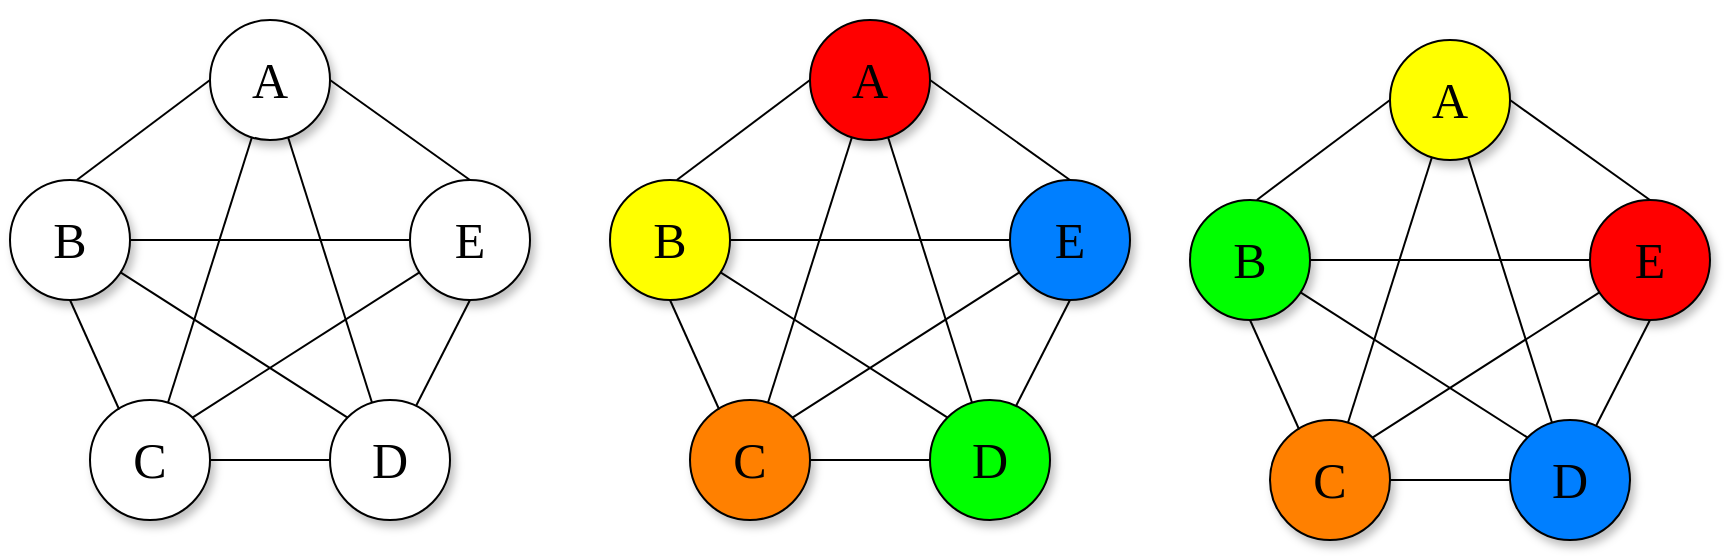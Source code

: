 <mxfile version="12.5.5" type="device"><diagram name="Page-1" id="42789a77-a242-8287-6e28-9cd8cfd52e62"><mxGraphModel dx="915" dy="399" grid="1" gridSize="10" guides="1" tooltips="1" connect="1" arrows="1" fold="1" page="1" pageScale="1" pageWidth="1100" pageHeight="850" background="#ffffff" math="0" shadow="0"><root><mxCell id="0"/><mxCell id="1" parent="0"/><mxCell id="1ea317790d2ca983-1" value="&lt;div&gt;&lt;p style=&quot;font-size: 25px&quot;&gt;&lt;font style=&quot;font-size: 25px&quot; face=&quot;TeX&quot;&gt;A&lt;/font&gt;&lt;/p&gt;&lt;/div&gt;" style="ellipse;whiteSpace=wrap;html=1;rounded=0;shadow=1;comic=0;labelBackgroundColor=none;strokeWidth=1;fontFamily=Verdana;fontSize=12;align=center;fillColor=#FF0000;" parent="1" vertex="1"><mxGeometry x="410" y="30" width="60" height="60" as="geometry"/></mxCell><mxCell id="ufCBOhbbviKUv2CNsE-m-2" value="&lt;div&gt;&lt;p style=&quot;font-size: 25px&quot;&gt;&lt;font style=&quot;font-size: 25px&quot; face=&quot;TeX&quot;&gt;B&lt;/font&gt;&lt;/p&gt;&lt;/div&gt;" style="ellipse;whiteSpace=wrap;html=1;rounded=0;shadow=1;comic=0;labelBackgroundColor=none;strokeWidth=1;fontFamily=Verdana;fontSize=12;align=center;fillColor=#FFFF00;" vertex="1" parent="1"><mxGeometry x="310" y="110" width="60" height="60" as="geometry"/></mxCell><mxCell id="ufCBOhbbviKUv2CNsE-m-3" value="&lt;font style=&quot;font-size: 25px&quot; face=&quot;TeX&quot;&gt;E&lt;/font&gt;" style="ellipse;whiteSpace=wrap;html=1;rounded=0;shadow=1;comic=0;labelBackgroundColor=none;strokeWidth=1;fontFamily=Verdana;fontSize=12;align=center;fontStyle=0;fillColor=#007FFF;strokeColor=#000000;" vertex="1" parent="1"><mxGeometry x="510" y="110" width="60" height="60" as="geometry"/></mxCell><mxCell id="ufCBOhbbviKUv2CNsE-m-4" value="&lt;font style=&quot;font-size: 25px&quot; face=&quot;TeX&quot;&gt;C&lt;/font&gt;" style="ellipse;whiteSpace=wrap;html=1;rounded=0;shadow=1;comic=0;labelBackgroundColor=none;strokeWidth=1;fontFamily=Verdana;fontSize=12;align=center;fillColor=#FF8000;" vertex="1" parent="1"><mxGeometry x="350" y="220" width="60" height="60" as="geometry"/></mxCell><mxCell id="ufCBOhbbviKUv2CNsE-m-5" value="&lt;font style=&quot;font-size: 25px&quot; face=&quot;TeX&quot;&gt;D&lt;/font&gt;" style="ellipse;whiteSpace=wrap;html=1;rounded=0;shadow=1;comic=0;labelBackgroundColor=none;strokeWidth=1;fontFamily=Verdana;fontSize=12;align=center;fillColor=#00FF00;" vertex="1" parent="1"><mxGeometry x="470" y="220" width="60" height="60" as="geometry"/></mxCell><mxCell id="ufCBOhbbviKUv2CNsE-m-10" value="" style="endArrow=none;html=1;exitX=1;exitY=0.5;exitDx=0;exitDy=0;" edge="1" parent="1" source="ufCBOhbbviKUv2CNsE-m-4"><mxGeometry width="50" height="50" relative="1" as="geometry"><mxPoint x="420" y="300" as="sourcePoint"/><mxPoint x="470" y="250" as="targetPoint"/></mxGeometry></mxCell><mxCell id="ufCBOhbbviKUv2CNsE-m-11" value="" style="endArrow=none;html=1;" edge="1" parent="1"><mxGeometry width="50" height="50" relative="1" as="geometry"><mxPoint x="513" y="223" as="sourcePoint"/><mxPoint x="540" y="170" as="targetPoint"/></mxGeometry></mxCell><mxCell id="ufCBOhbbviKUv2CNsE-m-12" value="" style="endArrow=none;html=1;exitX=0.243;exitY=0.079;exitDx=0;exitDy=0;exitPerimeter=0;" edge="1" parent="1" source="ufCBOhbbviKUv2CNsE-m-4"><mxGeometry width="50" height="50" relative="1" as="geometry"><mxPoint x="364" y="226" as="sourcePoint"/><mxPoint x="340.0" y="170" as="targetPoint"/></mxGeometry></mxCell><mxCell id="ufCBOhbbviKUv2CNsE-m-13" value="" style="endArrow=none;html=1;entryX=0;entryY=0.5;entryDx=0;entryDy=0;" edge="1" parent="1" target="1ea317790d2ca983-1"><mxGeometry width="50" height="50" relative="1" as="geometry"><mxPoint x="343.416" y="109.997" as="sourcePoint"/><mxPoint x="370" y="56.83" as="targetPoint"/></mxGeometry></mxCell><mxCell id="ufCBOhbbviKUv2CNsE-m-14" value="" style="endArrow=none;html=1;entryX=1;entryY=0.5;entryDx=0;entryDy=0;" edge="1" parent="1" target="1ea317790d2ca983-1"><mxGeometry width="50" height="50" relative="1" as="geometry"><mxPoint x="540" y="110" as="sourcePoint"/><mxPoint x="516.58" y="60" as="targetPoint"/></mxGeometry></mxCell><mxCell id="ufCBOhbbviKUv2CNsE-m-15" value="" style="endArrow=none;html=1;" edge="1" parent="1" source="ufCBOhbbviKUv2CNsE-m-4" target="1ea317790d2ca983-1"><mxGeometry width="50" height="50" relative="1" as="geometry"><mxPoint x="390" y="220" as="sourcePoint"/><mxPoint x="446.58" y="90" as="targetPoint"/></mxGeometry></mxCell><mxCell id="ufCBOhbbviKUv2CNsE-m-16" value="" style="endArrow=none;html=1;" edge="1" parent="1" source="ufCBOhbbviKUv2CNsE-m-5" target="1ea317790d2ca983-1"><mxGeometry width="50" height="50" relative="1" as="geometry"><mxPoint x="363.416" y="129.997" as="sourcePoint"/><mxPoint x="430" y="80" as="targetPoint"/></mxGeometry></mxCell><mxCell id="ufCBOhbbviKUv2CNsE-m-17" value="" style="endArrow=none;html=1;" edge="1" parent="1" source="ufCBOhbbviKUv2CNsE-m-2" target="ufCBOhbbviKUv2CNsE-m-3"><mxGeometry width="50" height="50" relative="1" as="geometry"><mxPoint x="373.416" y="139.997" as="sourcePoint"/><mxPoint x="440" y="90" as="targetPoint"/></mxGeometry></mxCell><mxCell id="ufCBOhbbviKUv2CNsE-m-18" value="" style="endArrow=none;html=1;entryX=0;entryY=0;entryDx=0;entryDy=0;" edge="1" parent="1" source="ufCBOhbbviKUv2CNsE-m-2" target="ufCBOhbbviKUv2CNsE-m-5"><mxGeometry width="50" height="50" relative="1" as="geometry"><mxPoint x="383.416" y="149.997" as="sourcePoint"/><mxPoint x="450" y="100" as="targetPoint"/></mxGeometry></mxCell><mxCell id="ufCBOhbbviKUv2CNsE-m-19" value="" style="endArrow=none;html=1;exitX=1;exitY=0;exitDx=0;exitDy=0;" edge="1" parent="1" source="ufCBOhbbviKUv2CNsE-m-4" target="ufCBOhbbviKUv2CNsE-m-3"><mxGeometry width="50" height="50" relative="1" as="geometry"><mxPoint x="410.003" y="89.999" as="sourcePoint"/><mxPoint x="523.507" y="162.637" as="targetPoint"/></mxGeometry></mxCell><mxCell id="ufCBOhbbviKUv2CNsE-m-20" value="&lt;div&gt;&lt;p style=&quot;font-size: 25px&quot;&gt;&lt;font style=&quot;font-size: 25px&quot; face=&quot;TeX&quot;&gt;A&lt;/font&gt;&lt;/p&gt;&lt;/div&gt;" style="ellipse;whiteSpace=wrap;html=1;rounded=0;shadow=1;comic=0;labelBackgroundColor=none;strokeWidth=1;fontFamily=Verdana;fontSize=12;align=center;" vertex="1" parent="1"><mxGeometry x="110" y="30" width="60" height="60" as="geometry"/></mxCell><mxCell id="ufCBOhbbviKUv2CNsE-m-21" value="&lt;div&gt;&lt;p style=&quot;font-size: 25px&quot;&gt;&lt;font style=&quot;font-size: 25px&quot; face=&quot;TeX&quot;&gt;B&lt;/font&gt;&lt;/p&gt;&lt;/div&gt;" style="ellipse;whiteSpace=wrap;html=1;rounded=0;shadow=1;comic=0;labelBackgroundColor=none;strokeWidth=1;fontFamily=Verdana;fontSize=12;align=center;" vertex="1" parent="1"><mxGeometry x="10" y="110" width="60" height="60" as="geometry"/></mxCell><mxCell id="ufCBOhbbviKUv2CNsE-m-22" value="&lt;font style=&quot;font-size: 25px&quot; face=&quot;TeX&quot;&gt;E&lt;/font&gt;" style="ellipse;whiteSpace=wrap;html=1;rounded=0;shadow=1;comic=0;labelBackgroundColor=none;strokeWidth=1;fontFamily=Verdana;fontSize=12;align=center;fontStyle=0" vertex="1" parent="1"><mxGeometry x="210" y="110" width="60" height="60" as="geometry"/></mxCell><mxCell id="ufCBOhbbviKUv2CNsE-m-23" value="&lt;font style=&quot;font-size: 25px&quot; face=&quot;TeX&quot;&gt;C&lt;/font&gt;" style="ellipse;whiteSpace=wrap;html=1;rounded=0;shadow=1;comic=0;labelBackgroundColor=none;strokeWidth=1;fontFamily=Verdana;fontSize=12;align=center;" vertex="1" parent="1"><mxGeometry x="50" y="220" width="60" height="60" as="geometry"/></mxCell><mxCell id="ufCBOhbbviKUv2CNsE-m-24" value="&lt;font style=&quot;font-size: 25px&quot; face=&quot;TeX&quot;&gt;D&lt;/font&gt;" style="ellipse;whiteSpace=wrap;html=1;rounded=0;shadow=1;comic=0;labelBackgroundColor=none;strokeWidth=1;fontFamily=Verdana;fontSize=12;align=center;" vertex="1" parent="1"><mxGeometry x="170" y="220" width="60" height="60" as="geometry"/></mxCell><mxCell id="ufCBOhbbviKUv2CNsE-m-25" value="" style="endArrow=none;html=1;exitX=1;exitY=0.5;exitDx=0;exitDy=0;" edge="1" source="ufCBOhbbviKUv2CNsE-m-23" parent="1"><mxGeometry width="50" height="50" relative="1" as="geometry"><mxPoint x="120" y="300" as="sourcePoint"/><mxPoint x="170" y="250" as="targetPoint"/></mxGeometry></mxCell><mxCell id="ufCBOhbbviKUv2CNsE-m-26" value="" style="endArrow=none;html=1;" edge="1" parent="1"><mxGeometry width="50" height="50" relative="1" as="geometry"><mxPoint x="213.0" y="223.0" as="sourcePoint"/><mxPoint x="240" y="170" as="targetPoint"/></mxGeometry></mxCell><mxCell id="ufCBOhbbviKUv2CNsE-m-27" value="" style="endArrow=none;html=1;exitX=0.243;exitY=0.079;exitDx=0;exitDy=0;exitPerimeter=0;" edge="1" source="ufCBOhbbviKUv2CNsE-m-23" parent="1"><mxGeometry width="50" height="50" relative="1" as="geometry"><mxPoint x="64" y="226" as="sourcePoint"/><mxPoint x="40" y="170" as="targetPoint"/></mxGeometry></mxCell><mxCell id="ufCBOhbbviKUv2CNsE-m-28" value="" style="endArrow=none;html=1;entryX=0;entryY=0.5;entryDx=0;entryDy=0;" edge="1" target="ufCBOhbbviKUv2CNsE-m-20" parent="1"><mxGeometry width="50" height="50" relative="1" as="geometry"><mxPoint x="43.416" y="109.997" as="sourcePoint"/><mxPoint x="70" y="56.83" as="targetPoint"/></mxGeometry></mxCell><mxCell id="ufCBOhbbviKUv2CNsE-m-29" value="" style="endArrow=none;html=1;entryX=1;entryY=0.5;entryDx=0;entryDy=0;" edge="1" target="ufCBOhbbviKUv2CNsE-m-20" parent="1"><mxGeometry width="50" height="50" relative="1" as="geometry"><mxPoint x="240" y="110" as="sourcePoint"/><mxPoint x="216.58" y="60" as="targetPoint"/></mxGeometry></mxCell><mxCell id="ufCBOhbbviKUv2CNsE-m-30" value="" style="endArrow=none;html=1;" edge="1" source="ufCBOhbbviKUv2CNsE-m-23" target="ufCBOhbbviKUv2CNsE-m-20" parent="1"><mxGeometry width="50" height="50" relative="1" as="geometry"><mxPoint x="90" y="220" as="sourcePoint"/><mxPoint x="146.58" y="90" as="targetPoint"/></mxGeometry></mxCell><mxCell id="ufCBOhbbviKUv2CNsE-m-31" value="" style="endArrow=none;html=1;" edge="1" source="ufCBOhbbviKUv2CNsE-m-24" target="ufCBOhbbviKUv2CNsE-m-20" parent="1"><mxGeometry width="50" height="50" relative="1" as="geometry"><mxPoint x="63.416" y="129.997" as="sourcePoint"/><mxPoint x="130" y="80" as="targetPoint"/></mxGeometry></mxCell><mxCell id="ufCBOhbbviKUv2CNsE-m-32" value="" style="endArrow=none;html=1;" edge="1" source="ufCBOhbbviKUv2CNsE-m-21" target="ufCBOhbbviKUv2CNsE-m-22" parent="1"><mxGeometry width="50" height="50" relative="1" as="geometry"><mxPoint x="73.416" y="139.997" as="sourcePoint"/><mxPoint x="140" y="90" as="targetPoint"/></mxGeometry></mxCell><mxCell id="ufCBOhbbviKUv2CNsE-m-33" value="" style="endArrow=none;html=1;entryX=0;entryY=0;entryDx=0;entryDy=0;" edge="1" source="ufCBOhbbviKUv2CNsE-m-21" target="ufCBOhbbviKUv2CNsE-m-24" parent="1"><mxGeometry width="50" height="50" relative="1" as="geometry"><mxPoint x="83.416" y="149.997" as="sourcePoint"/><mxPoint x="150" y="100" as="targetPoint"/></mxGeometry></mxCell><mxCell id="ufCBOhbbviKUv2CNsE-m-34" value="" style="endArrow=none;html=1;exitX=1;exitY=0;exitDx=0;exitDy=0;" edge="1" source="ufCBOhbbviKUv2CNsE-m-23" target="ufCBOhbbviKUv2CNsE-m-22" parent="1"><mxGeometry width="50" height="50" relative="1" as="geometry"><mxPoint x="110.003" y="89.999" as="sourcePoint"/><mxPoint x="223.507" y="162.637" as="targetPoint"/></mxGeometry></mxCell><mxCell id="ufCBOhbbviKUv2CNsE-m-36" value="&lt;div&gt;&lt;p style=&quot;font-size: 25px&quot;&gt;&lt;font style=&quot;font-size: 25px&quot; face=&quot;TeX&quot;&gt;A&lt;/font&gt;&lt;/p&gt;&lt;/div&gt;" style="ellipse;whiteSpace=wrap;html=1;rounded=0;shadow=1;comic=0;labelBackgroundColor=none;strokeWidth=1;fontFamily=Verdana;fontSize=12;align=center;fillColor=#FFFF00;" vertex="1" parent="1"><mxGeometry x="700" y="40" width="60" height="60" as="geometry"/></mxCell><mxCell id="ufCBOhbbviKUv2CNsE-m-37" value="&lt;div&gt;&lt;p style=&quot;font-size: 25px&quot;&gt;&lt;font style=&quot;font-size: 25px&quot; face=&quot;TeX&quot;&gt;B&lt;/font&gt;&lt;/p&gt;&lt;/div&gt;" style="ellipse;whiteSpace=wrap;html=1;rounded=0;shadow=1;comic=0;labelBackgroundColor=none;strokeWidth=1;fontFamily=Verdana;fontSize=12;align=center;fillColor=#00FF00;" vertex="1" parent="1"><mxGeometry x="600" y="120" width="60" height="60" as="geometry"/></mxCell><mxCell id="ufCBOhbbviKUv2CNsE-m-38" value="&lt;font style=&quot;font-size: 25px&quot; face=&quot;TeX&quot;&gt;E&lt;/font&gt;" style="ellipse;whiteSpace=wrap;html=1;rounded=0;shadow=1;comic=0;labelBackgroundColor=none;strokeWidth=1;fontFamily=Verdana;fontSize=12;align=center;fontStyle=0;fillColor=#FF0000;" vertex="1" parent="1"><mxGeometry x="800" y="120" width="60" height="60" as="geometry"/></mxCell><mxCell id="ufCBOhbbviKUv2CNsE-m-39" value="&lt;font style=&quot;font-size: 25px&quot; face=&quot;TeX&quot;&gt;C&lt;/font&gt;" style="ellipse;whiteSpace=wrap;html=1;rounded=0;shadow=1;comic=0;labelBackgroundColor=none;strokeWidth=1;fontFamily=Verdana;fontSize=12;align=center;fillColor=#FF8000;" vertex="1" parent="1"><mxGeometry x="640" y="230" width="60" height="60" as="geometry"/></mxCell><mxCell id="ufCBOhbbviKUv2CNsE-m-40" value="&lt;font style=&quot;font-size: 25px&quot; face=&quot;TeX&quot;&gt;D&lt;/font&gt;" style="ellipse;whiteSpace=wrap;html=1;rounded=0;shadow=1;comic=0;labelBackgroundColor=none;strokeWidth=1;fontFamily=Verdana;fontSize=12;align=center;fillColor=#007FFF;" vertex="1" parent="1"><mxGeometry x="760" y="230" width="60" height="60" as="geometry"/></mxCell><mxCell id="ufCBOhbbviKUv2CNsE-m-41" value="" style="endArrow=none;html=1;exitX=1;exitY=0.5;exitDx=0;exitDy=0;" edge="1" parent="1" source="ufCBOhbbviKUv2CNsE-m-39"><mxGeometry width="50" height="50" relative="1" as="geometry"><mxPoint x="710" y="310" as="sourcePoint"/><mxPoint x="760" y="260" as="targetPoint"/></mxGeometry></mxCell><mxCell id="ufCBOhbbviKUv2CNsE-m-42" value="" style="endArrow=none;html=1;" edge="1" parent="1"><mxGeometry width="50" height="50" relative="1" as="geometry"><mxPoint x="803.0" y="233.0" as="sourcePoint"/><mxPoint x="830" y="180" as="targetPoint"/></mxGeometry></mxCell><mxCell id="ufCBOhbbviKUv2CNsE-m-43" value="" style="endArrow=none;html=1;exitX=0.243;exitY=0.079;exitDx=0;exitDy=0;exitPerimeter=0;" edge="1" parent="1" source="ufCBOhbbviKUv2CNsE-m-39"><mxGeometry width="50" height="50" relative="1" as="geometry"><mxPoint x="654" y="236" as="sourcePoint"/><mxPoint x="630" y="180" as="targetPoint"/></mxGeometry></mxCell><mxCell id="ufCBOhbbviKUv2CNsE-m-44" value="" style="endArrow=none;html=1;entryX=0;entryY=0.5;entryDx=0;entryDy=0;" edge="1" parent="1" target="ufCBOhbbviKUv2CNsE-m-36"><mxGeometry width="50" height="50" relative="1" as="geometry"><mxPoint x="633.416" y="119.997" as="sourcePoint"/><mxPoint x="660" y="66.83" as="targetPoint"/></mxGeometry></mxCell><mxCell id="ufCBOhbbviKUv2CNsE-m-45" value="" style="endArrow=none;html=1;entryX=1;entryY=0.5;entryDx=0;entryDy=0;" edge="1" parent="1" target="ufCBOhbbviKUv2CNsE-m-36"><mxGeometry width="50" height="50" relative="1" as="geometry"><mxPoint x="830" y="120" as="sourcePoint"/><mxPoint x="806.58" y="70" as="targetPoint"/></mxGeometry></mxCell><mxCell id="ufCBOhbbviKUv2CNsE-m-46" value="" style="endArrow=none;html=1;" edge="1" parent="1" source="ufCBOhbbviKUv2CNsE-m-39" target="ufCBOhbbviKUv2CNsE-m-36"><mxGeometry width="50" height="50" relative="1" as="geometry"><mxPoint x="680" y="230" as="sourcePoint"/><mxPoint x="736.58" y="100" as="targetPoint"/></mxGeometry></mxCell><mxCell id="ufCBOhbbviKUv2CNsE-m-47" value="" style="endArrow=none;html=1;" edge="1" parent="1" source="ufCBOhbbviKUv2CNsE-m-40" target="ufCBOhbbviKUv2CNsE-m-36"><mxGeometry width="50" height="50" relative="1" as="geometry"><mxPoint x="653.416" y="139.997" as="sourcePoint"/><mxPoint x="720" y="90" as="targetPoint"/></mxGeometry></mxCell><mxCell id="ufCBOhbbviKUv2CNsE-m-48" value="" style="endArrow=none;html=1;" edge="1" parent="1" source="ufCBOhbbviKUv2CNsE-m-37" target="ufCBOhbbviKUv2CNsE-m-38"><mxGeometry width="50" height="50" relative="1" as="geometry"><mxPoint x="663.416" y="149.997" as="sourcePoint"/><mxPoint x="730" y="100" as="targetPoint"/></mxGeometry></mxCell><mxCell id="ufCBOhbbviKUv2CNsE-m-49" value="" style="endArrow=none;html=1;entryX=0;entryY=0;entryDx=0;entryDy=0;" edge="1" parent="1" source="ufCBOhbbviKUv2CNsE-m-37" target="ufCBOhbbviKUv2CNsE-m-40"><mxGeometry width="50" height="50" relative="1" as="geometry"><mxPoint x="673.416" y="159.997" as="sourcePoint"/><mxPoint x="740" y="110" as="targetPoint"/></mxGeometry></mxCell><mxCell id="ufCBOhbbviKUv2CNsE-m-50" value="" style="endArrow=none;html=1;exitX=1;exitY=0;exitDx=0;exitDy=0;" edge="1" parent="1" source="ufCBOhbbviKUv2CNsE-m-39" target="ufCBOhbbviKUv2CNsE-m-38"><mxGeometry width="50" height="50" relative="1" as="geometry"><mxPoint x="700.003" y="99.999" as="sourcePoint"/><mxPoint x="813.507" y="172.637" as="targetPoint"/></mxGeometry></mxCell></root></mxGraphModel></diagram></mxfile>